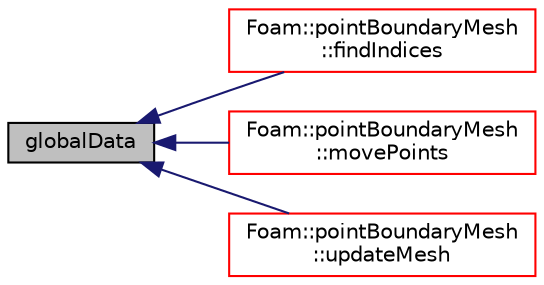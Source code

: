 digraph "globalData"
{
  bgcolor="transparent";
  edge [fontname="Helvetica",fontsize="10",labelfontname="Helvetica",labelfontsize="10"];
  node [fontname="Helvetica",fontsize="10",shape=record];
  rankdir="LR";
  Node1 [label="globalData",height=0.2,width=0.4,color="black", fillcolor="grey75", style="filled", fontcolor="black"];
  Node1 -> Node2 [dir="back",color="midnightblue",fontsize="10",style="solid",fontname="Helvetica"];
  Node2 [label="Foam::pointBoundaryMesh\l::findIndices",height=0.2,width=0.4,color="red",URL="$a01873.html#a16f58abfaae10f3e592bcfb8dc2d1a20",tooltip="Find patch indices given a name. "];
  Node1 -> Node3 [dir="back",color="midnightblue",fontsize="10",style="solid",fontname="Helvetica"];
  Node3 [label="Foam::pointBoundaryMesh\l::movePoints",height=0.2,width=0.4,color="red",URL="$a01873.html#ab62834098bae1d3887f578c700754f39",tooltip="Correct polyBoundaryMesh after moving points. "];
  Node1 -> Node4 [dir="back",color="midnightblue",fontsize="10",style="solid",fontname="Helvetica"];
  Node4 [label="Foam::pointBoundaryMesh\l::updateMesh",height=0.2,width=0.4,color="red",URL="$a01873.html#ae5693a309a936ac1040dd48c2881677f",tooltip="Correct polyBoundaryMesh after topology update. "];
}

